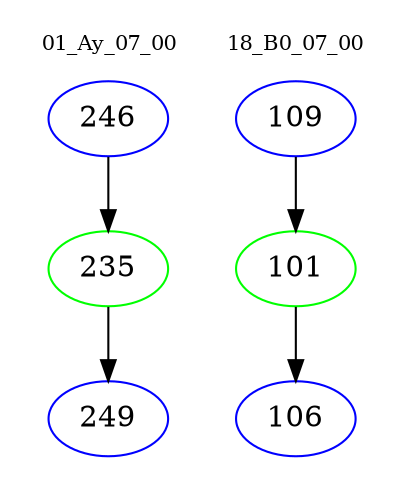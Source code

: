 digraph{
subgraph cluster_0 {
color = white
label = "01_Ay_07_00";
fontsize=10;
T0_246 [label="246", color="blue"]
T0_246 -> T0_235 [color="black"]
T0_235 [label="235", color="green"]
T0_235 -> T0_249 [color="black"]
T0_249 [label="249", color="blue"]
}
subgraph cluster_1 {
color = white
label = "18_B0_07_00";
fontsize=10;
T1_109 [label="109", color="blue"]
T1_109 -> T1_101 [color="black"]
T1_101 [label="101", color="green"]
T1_101 -> T1_106 [color="black"]
T1_106 [label="106", color="blue"]
}
}
